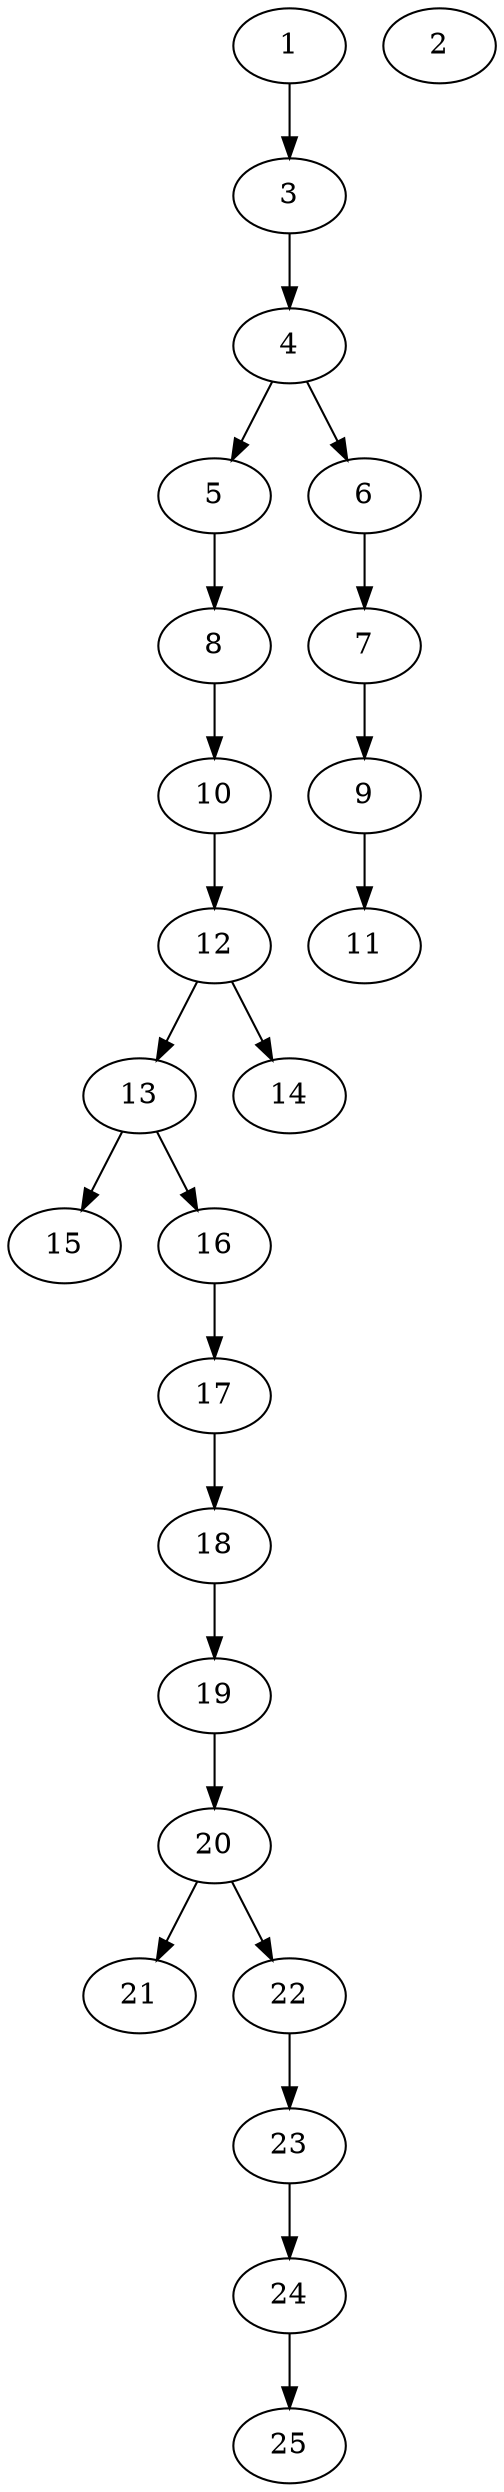 // DAG automatically generated by daggen at Thu Oct  3 14:00:39 2019
// ./daggen --dot -n 25 --ccr 0.4 --fat 0.3 --regular 0.7 --density 0.5 --mindata 5242880 --maxdata 52428800 
digraph G {
  1 [size="53585920", alpha="0.19", expect_size="21434368"] 
  1 -> 3 [size ="21434368"]
  2 [size="88483840", alpha="0.12", expect_size="35393536"] 
  3 [size="39104000", alpha="0.07", expect_size="15641600"] 
  3 -> 4 [size ="15641600"]
  4 [size="127306240", alpha="0.11", expect_size="50922496"] 
  4 -> 5 [size ="50922496"]
  4 -> 6 [size ="50922496"]
  5 [size="82700800", alpha="0.06", expect_size="33080320"] 
  5 -> 8 [size ="33080320"]
  6 [size="122992640", alpha="0.00", expect_size="49197056"] 
  6 -> 7 [size ="49197056"]
  7 [size="112995840", alpha="0.15", expect_size="45198336"] 
  7 -> 9 [size ="45198336"]
  8 [size="98240000", alpha="0.02", expect_size="39296000"] 
  8 -> 10 [size ="39296000"]
  9 [size="127357440", alpha="0.07", expect_size="50942976"] 
  9 -> 11 [size ="50942976"]
  10 [size="88117760", alpha="0.13", expect_size="35247104"] 
  10 -> 12 [size ="35247104"]
  11 [size="19891200", alpha="0.02", expect_size="7956480"] 
  12 [size="13184000", alpha="0.14", expect_size="5273600"] 
  12 -> 13 [size ="5273600"]
  12 -> 14 [size ="5273600"]
  13 [size="83816960", alpha="0.17", expect_size="33526784"] 
  13 -> 15 [size ="33526784"]
  13 -> 16 [size ="33526784"]
  14 [size="126602240", alpha="0.04", expect_size="50640896"] 
  15 [size="75668480", alpha="0.17", expect_size="30267392"] 
  16 [size="111106560", alpha="0.16", expect_size="44442624"] 
  16 -> 17 [size ="44442624"]
  17 [size="113105920", alpha="0.09", expect_size="45242368"] 
  17 -> 18 [size ="45242368"]
  18 [size="83443200", alpha="0.15", expect_size="33377280"] 
  18 -> 19 [size ="33377280"]
  19 [size="96064000", alpha="0.05", expect_size="38425600"] 
  19 -> 20 [size ="38425600"]
  20 [size="19901440", alpha="0.01", expect_size="7960576"] 
  20 -> 21 [size ="7960576"]
  20 -> 22 [size ="7960576"]
  21 [size="97804800", alpha="0.05", expect_size="39121920"] 
  22 [size="108198400", alpha="0.01", expect_size="43279360"] 
  22 -> 23 [size ="43279360"]
  23 [size="73523200", alpha="0.02", expect_size="29409280"] 
  23 -> 24 [size ="29409280"]
  24 [size="58065920", alpha="0.03", expect_size="23226368"] 
  24 -> 25 [size ="23226368"]
  25 [size="79918080", alpha="0.15", expect_size="31967232"] 
}
